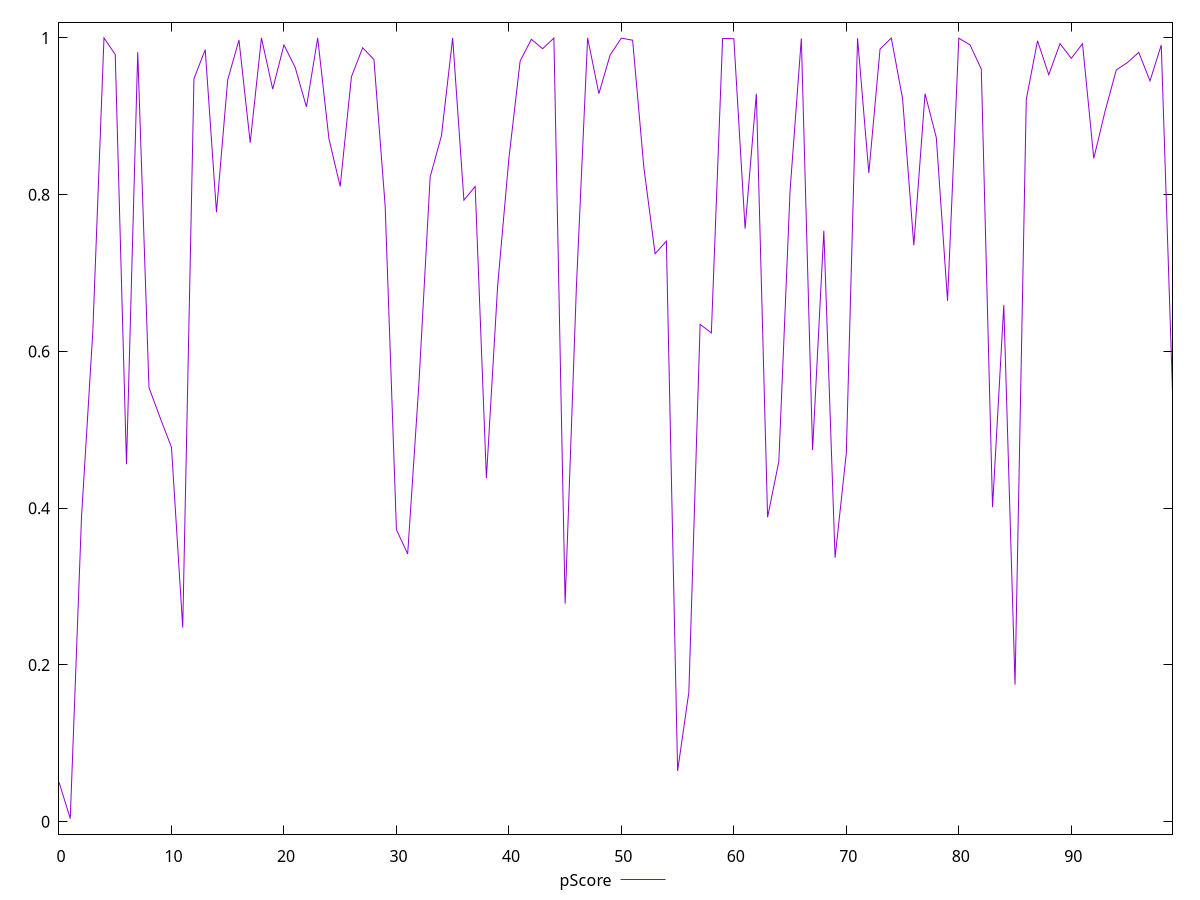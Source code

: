 reset

$pScore <<EOF
0 0.050489734234323624
1 0.00413989990561664
2 0.3884476506772475
3 0.6236376478005966
4 0.9999982480721554
5 0.9788089570146172
6 0.45608544153566816
7 0.9818609237099316
8 0.5539237844609968
9 0.5151349974564046
10 0.4777518327761033
11 0.2477726484126923
12 0.9478618428802088
13 0.9850513471870885
14 0.7776132759606094
15 0.9465174416994611
16 0.9973312718833907
17 0.8663971173538922
18 0.9999781567708548
19 0.9346654205659402
20 0.9910815942813311
21 0.9622762187743963
22 0.9119613568413922
23 0.9999993380488856
24 0.8712356238657675
25 0.8105193419095116
26 0.9504905485668211
27 0.9874392575001694
28 0.9723978166893603
29 0.7853373395836798
30 0.3726982328715121
31 0.3416616230519882
32 0.5591879037264367
33 0.8227388658240004
34 0.8749454063486343
35 0.999930517102849
36 0.7929874390069562
37 0.8105193419095116
38 0.4384991685574078
39 0.6838135643402116
40 0.8463089961261576
41 0.9705600086585113
42 0.9982059468987197
43 0.9862111243429071
44 0.9998160874038586
45 0.27822732399752576
46 0.6817615691924028
47 0.9999369321034417
48 0.9288338676114878
49 0.9782368980251002
50 0.9997274789344464
51 0.9970687604581925
52 0.8346770619641024
53 0.7246255484088961
54 0.7407481480611817
55 0.0648856813631904
56 0.16536036556883915
57 0.6345452274243396
58 0.6236376478005966
59 0.9993681325117603
60 0.9989663213262636
61 0.7566953606260435
62 0.9288338676114878
63 0.3884476506772532
64 0.45965457660052206
65 0.8055584061706573
66 0.9991868243672591
67 0.4740993587807957
68 0.754051427171184
69 0.33684717729673397
70 0.47046323393931444
71 0.9995779934133291
72 0.8275493085718524
73 0.9857838142099968
74 0.999747537031779
75 0.9227293752062253
76 0.7353914103392623
77 0.9288338676114865
78 0.872831328766422
79 0.6646462486739205
80 0.999659358620649
81 0.9910815942813311
82 0.9602040439892991
83 0.4013874510509796
84 0.659167485962989
85 0.17488898130962427
86 0.9214761076813374
87 0.996326407935431
88 0.9530390699844296
89 0.9927197012677188
90 0.9739434337278682
91 0.9926299203108881
92 0.8463089961261554
93 0.9061678238063242
94 0.9590598341295267
95 0.9686452776174433
96 0.9815183841433385
97 0.9451530298782689
98 0.9909148517667061
99 0.5486798785132837
EOF

set key outside below
set xrange [0:99]
set yrange [-0.01577728885724874:1.019916526811751]
set trange [-0.01577728885724874:1.019916526811751]
set terminal svg size 640, 500 enhanced background rgb 'white'
set output "report_00017_2021-02-10T15-08-03.406Z/estimated-input-latency/samples/pages/pScore/values.svg"

plot $pScore title "pScore" with line

reset
